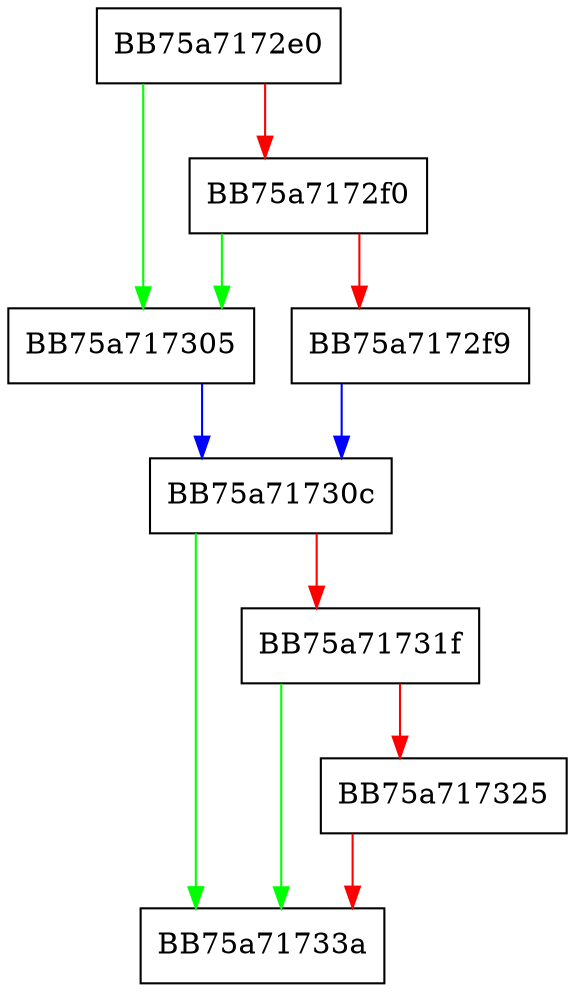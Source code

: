 digraph MOACMaxRevocationsConfigEnd {
  node [shape="box"];
  graph [splines=ortho];
  BB75a7172e0 -> BB75a717305 [color="green"];
  BB75a7172e0 -> BB75a7172f0 [color="red"];
  BB75a7172f0 -> BB75a717305 [color="green"];
  BB75a7172f0 -> BB75a7172f9 [color="red"];
  BB75a7172f9 -> BB75a71730c [color="blue"];
  BB75a717305 -> BB75a71730c [color="blue"];
  BB75a71730c -> BB75a71733a [color="green"];
  BB75a71730c -> BB75a71731f [color="red"];
  BB75a71731f -> BB75a71733a [color="green"];
  BB75a71731f -> BB75a717325 [color="red"];
  BB75a717325 -> BB75a71733a [color="red"];
}